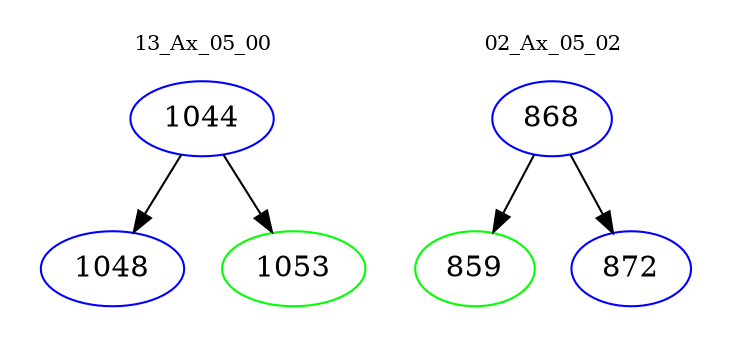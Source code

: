 digraph{
subgraph cluster_0 {
color = white
label = "13_Ax_05_00";
fontsize=10;
T0_1044 [label="1044", color="blue"]
T0_1044 -> T0_1048 [color="black"]
T0_1048 [label="1048", color="blue"]
T0_1044 -> T0_1053 [color="black"]
T0_1053 [label="1053", color="green"]
}
subgraph cluster_1 {
color = white
label = "02_Ax_05_02";
fontsize=10;
T1_868 [label="868", color="blue"]
T1_868 -> T1_859 [color="black"]
T1_859 [label="859", color="green"]
T1_868 -> T1_872 [color="black"]
T1_872 [label="872", color="blue"]
}
}
